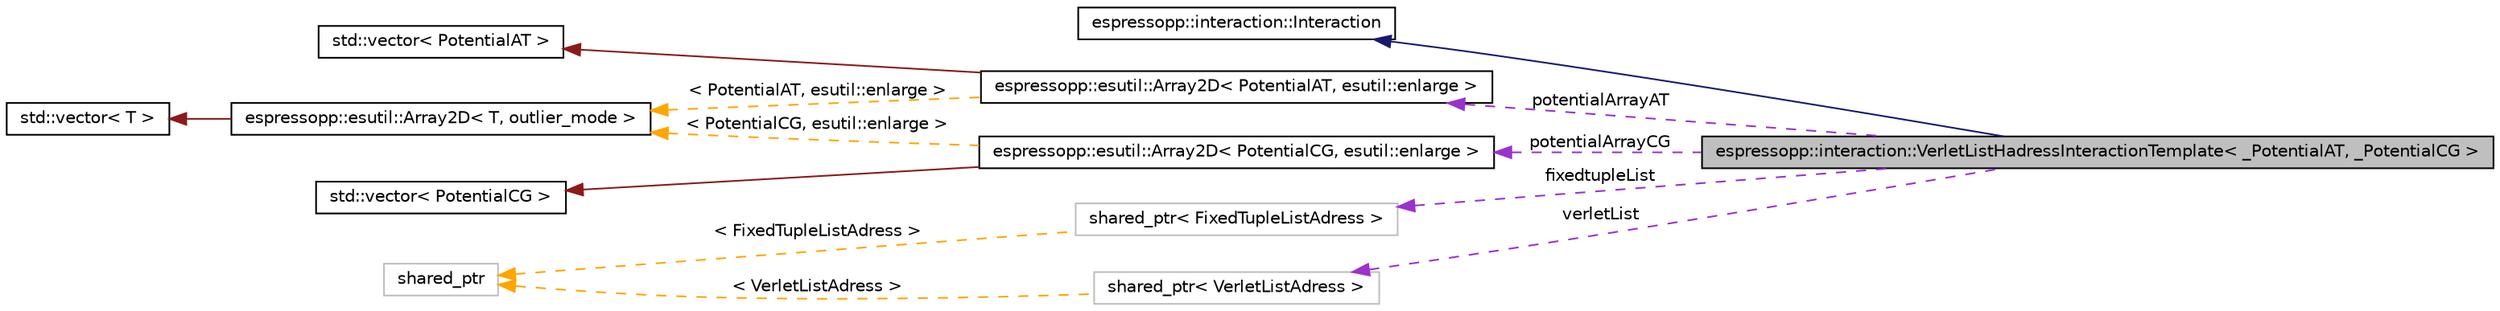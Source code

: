 digraph G
{
  edge [fontname="Helvetica",fontsize="10",labelfontname="Helvetica",labelfontsize="10"];
  node [fontname="Helvetica",fontsize="10",shape=record];
  rankdir="LR";
  Node1 [label="espressopp::interaction::VerletListHadressInteractionTemplate\< _PotentialAT, _PotentialCG \>",height=0.2,width=0.4,color="black", fillcolor="grey75", style="filled" fontcolor="black"];
  Node2 -> Node1 [dir="back",color="midnightblue",fontsize="10",style="solid",fontname="Helvetica"];
  Node2 [label="espressopp::interaction::Interaction",height=0.2,width=0.4,color="black", fillcolor="white", style="filled",URL="$classespressopp_1_1interaction_1_1Interaction.html",tooltip="Interaction base class."];
  Node3 -> Node1 [dir="back",color="darkorchid3",fontsize="10",style="dashed",label=" potentialArrayAT" ,fontname="Helvetica"];
  Node3 [label="espressopp::esutil::Array2D\< PotentialAT, esutil::enlarge \>",height=0.2,width=0.4,color="black", fillcolor="white", style="filled",URL="$classespressopp_1_1esutil_1_1Array2D.html"];
  Node4 -> Node3 [dir="back",color="firebrick4",fontsize="10",style="solid",fontname="Helvetica"];
  Node4 [label="std::vector\< PotentialAT \>",height=0.2,width=0.4,color="black", fillcolor="white", style="filled",URL="$classstd_1_1vector.html"];
  Node5 -> Node3 [dir="back",color="orange",fontsize="10",style="dashed",label=" \< PotentialAT, esutil::enlarge \>" ,fontname="Helvetica"];
  Node5 [label="espressopp::esutil::Array2D\< T, outlier_mode \>",height=0.2,width=0.4,color="black", fillcolor="white", style="filled",URL="$classespressopp_1_1esutil_1_1Array2D.html",tooltip="A two-dimensional array (i.e."];
  Node6 -> Node5 [dir="back",color="firebrick4",fontsize="10",style="solid",fontname="Helvetica"];
  Node6 [label="std::vector\< T \>",height=0.2,width=0.4,color="black", fillcolor="white", style="filled",URL="$classstd_1_1vector.html"];
  Node7 -> Node1 [dir="back",color="darkorchid3",fontsize="10",style="dashed",label=" potentialArrayCG" ,fontname="Helvetica"];
  Node7 [label="espressopp::esutil::Array2D\< PotentialCG, esutil::enlarge \>",height=0.2,width=0.4,color="black", fillcolor="white", style="filled",URL="$classespressopp_1_1esutil_1_1Array2D.html"];
  Node8 -> Node7 [dir="back",color="firebrick4",fontsize="10",style="solid",fontname="Helvetica"];
  Node8 [label="std::vector\< PotentialCG \>",height=0.2,width=0.4,color="black", fillcolor="white", style="filled",URL="$classstd_1_1vector.html"];
  Node5 -> Node7 [dir="back",color="orange",fontsize="10",style="dashed",label=" \< PotentialCG, esutil::enlarge \>" ,fontname="Helvetica"];
  Node9 -> Node1 [dir="back",color="darkorchid3",fontsize="10",style="dashed",label=" fixedtupleList" ,fontname="Helvetica"];
  Node9 [label="shared_ptr\< FixedTupleListAdress \>",height=0.2,width=0.4,color="grey75", fillcolor="white", style="filled"];
  Node10 -> Node9 [dir="back",color="orange",fontsize="10",style="dashed",label=" \< FixedTupleListAdress \>" ,fontname="Helvetica"];
  Node10 [label="shared_ptr",height=0.2,width=0.4,color="grey75", fillcolor="white", style="filled"];
  Node11 -> Node1 [dir="back",color="darkorchid3",fontsize="10",style="dashed",label=" verletList" ,fontname="Helvetica"];
  Node11 [label="shared_ptr\< VerletListAdress \>",height=0.2,width=0.4,color="grey75", fillcolor="white", style="filled"];
  Node10 -> Node11 [dir="back",color="orange",fontsize="10",style="dashed",label=" \< VerletListAdress \>" ,fontname="Helvetica"];
}
